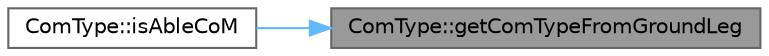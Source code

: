 digraph "ComType::getComTypeFromGroundLeg"
{
 // LATEX_PDF_SIZE
  bgcolor="transparent";
  edge [fontname=Helvetica,fontsize=10,labelfontname=Helvetica,labelfontsize=10];
  node [fontname=Helvetica,fontsize=10,shape=box,height=0.2,width=0.4];
  rankdir="RL";
  Node1 [id="Node000001",label="ComType::getComTypeFromGroundLeg",height=0.2,width=0.4,color="gray40", fillcolor="grey60", style="filled", fontcolor="black",tooltip=" "];
  Node1 -> Node2 [id="edge1_Node000001_Node000002",dir="back",color="steelblue1",style="solid",tooltip=" "];
  Node2 [id="Node000002",label="ComType::isAbleCoM",height=0.2,width=0.4,color="grey40", fillcolor="white", style="filled",URL="$namespace_com_type.html#ad613024e0d874f1763630a4545212bdf",tooltip=" "];
}
